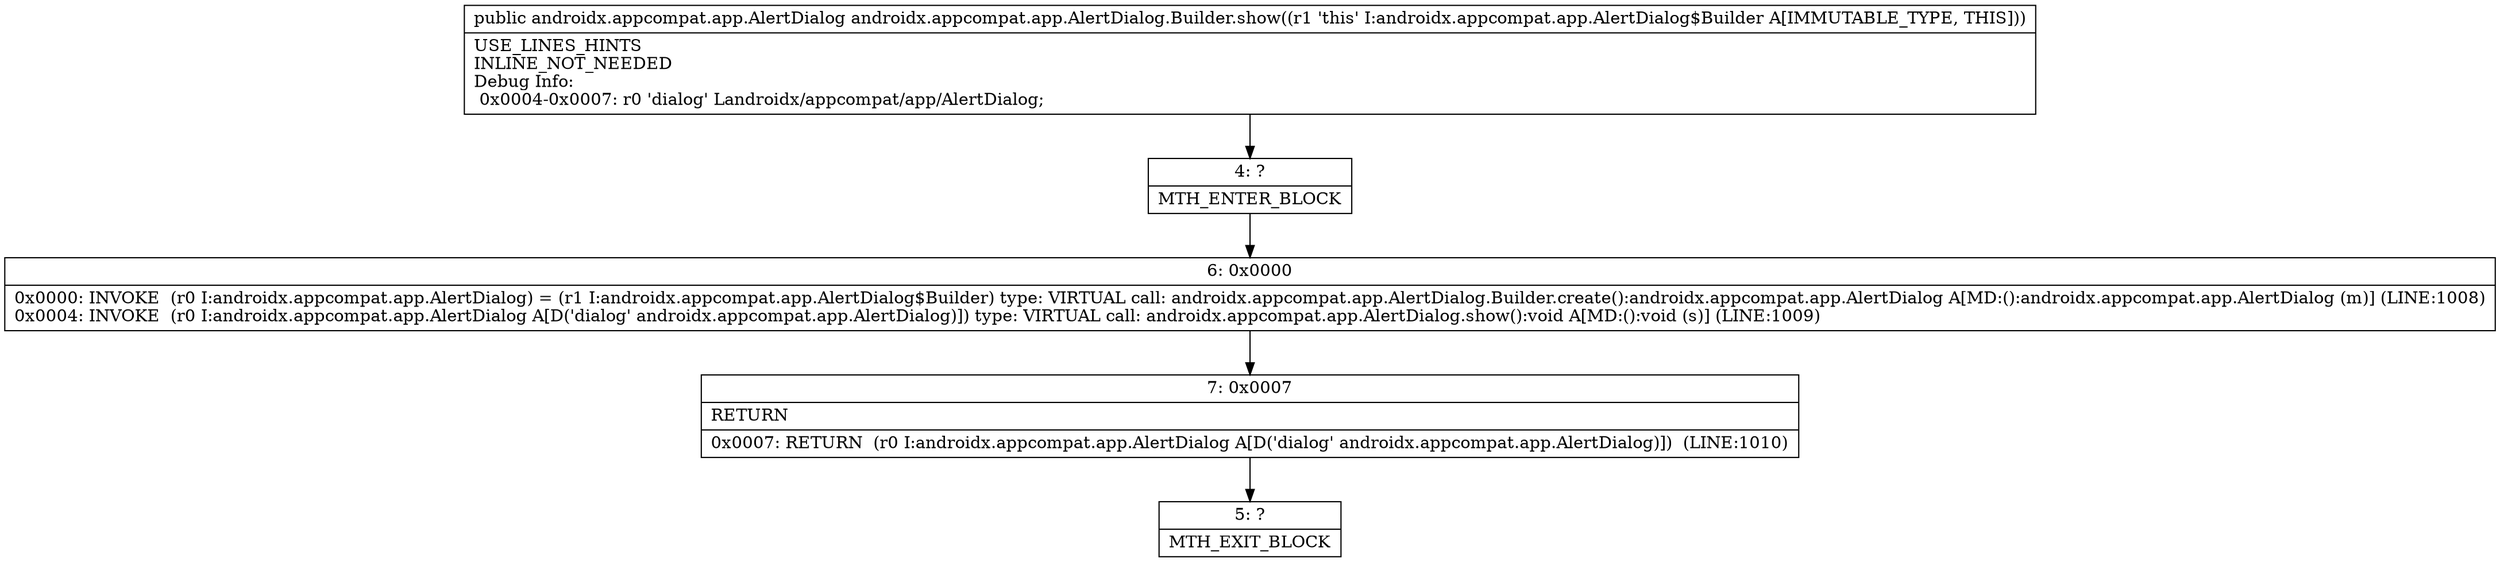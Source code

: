 digraph "CFG forandroidx.appcompat.app.AlertDialog.Builder.show()Landroidx\/appcompat\/app\/AlertDialog;" {
Node_4 [shape=record,label="{4\:\ ?|MTH_ENTER_BLOCK\l}"];
Node_6 [shape=record,label="{6\:\ 0x0000|0x0000: INVOKE  (r0 I:androidx.appcompat.app.AlertDialog) = (r1 I:androidx.appcompat.app.AlertDialog$Builder) type: VIRTUAL call: androidx.appcompat.app.AlertDialog.Builder.create():androidx.appcompat.app.AlertDialog A[MD:():androidx.appcompat.app.AlertDialog (m)] (LINE:1008)\l0x0004: INVOKE  (r0 I:androidx.appcompat.app.AlertDialog A[D('dialog' androidx.appcompat.app.AlertDialog)]) type: VIRTUAL call: androidx.appcompat.app.AlertDialog.show():void A[MD:():void (s)] (LINE:1009)\l}"];
Node_7 [shape=record,label="{7\:\ 0x0007|RETURN\l|0x0007: RETURN  (r0 I:androidx.appcompat.app.AlertDialog A[D('dialog' androidx.appcompat.app.AlertDialog)])  (LINE:1010)\l}"];
Node_5 [shape=record,label="{5\:\ ?|MTH_EXIT_BLOCK\l}"];
MethodNode[shape=record,label="{public androidx.appcompat.app.AlertDialog androidx.appcompat.app.AlertDialog.Builder.show((r1 'this' I:androidx.appcompat.app.AlertDialog$Builder A[IMMUTABLE_TYPE, THIS]))  | USE_LINES_HINTS\lINLINE_NOT_NEEDED\lDebug Info:\l  0x0004\-0x0007: r0 'dialog' Landroidx\/appcompat\/app\/AlertDialog;\l}"];
MethodNode -> Node_4;Node_4 -> Node_6;
Node_6 -> Node_7;
Node_7 -> Node_5;
}

